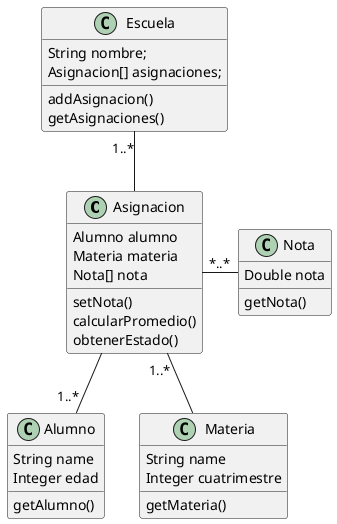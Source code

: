 @startuml
'https://plantuml.com/class-diagram

Asignacion --"1..*" Alumno
Asignacion "*..*"--right Nota
Asignacion "1..*"-- Materia
Escuela "1..*"-- Asignacion


class Materia{
    String name
    Integer cuatrimestre
    getMateria()
}

class Alumno{
    String name
    Integer edad
    getAlumno()
}

class Nota {
    Double nota
    getNota()
}

class Asignacion{
    Alumno alumno
    Materia materia
    Nota[] nota
    setNota()
    calcularPromedio()
    obtenerEstado()
}

class Escuela{
    String nombre;
    Asignacion[] asignaciones;
    addAsignacion()
    getAsignaciones()
    }
}



@enduml